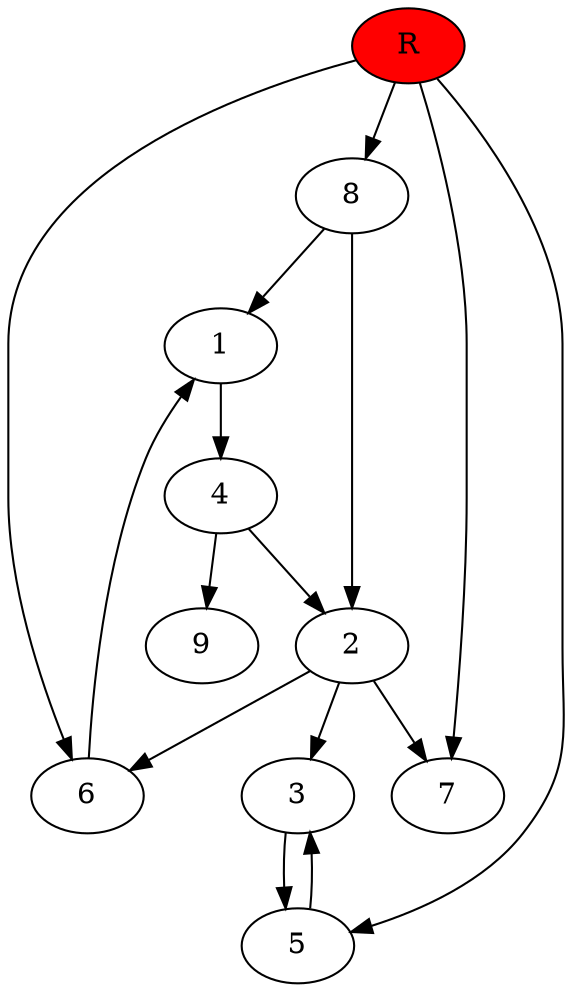 digraph prb5704 {
	1
	2
	3
	4
	5
	6
	7
	8
	R [fillcolor="#ff0000" style=filled]
	1 -> 4
	2 -> 3
	2 -> 6
	2 -> 7
	3 -> 5
	4 -> 2
	4 -> 9
	5 -> 3
	6 -> 1
	8 -> 1
	8 -> 2
	R -> 5
	R -> 6
	R -> 7
	R -> 8
}
